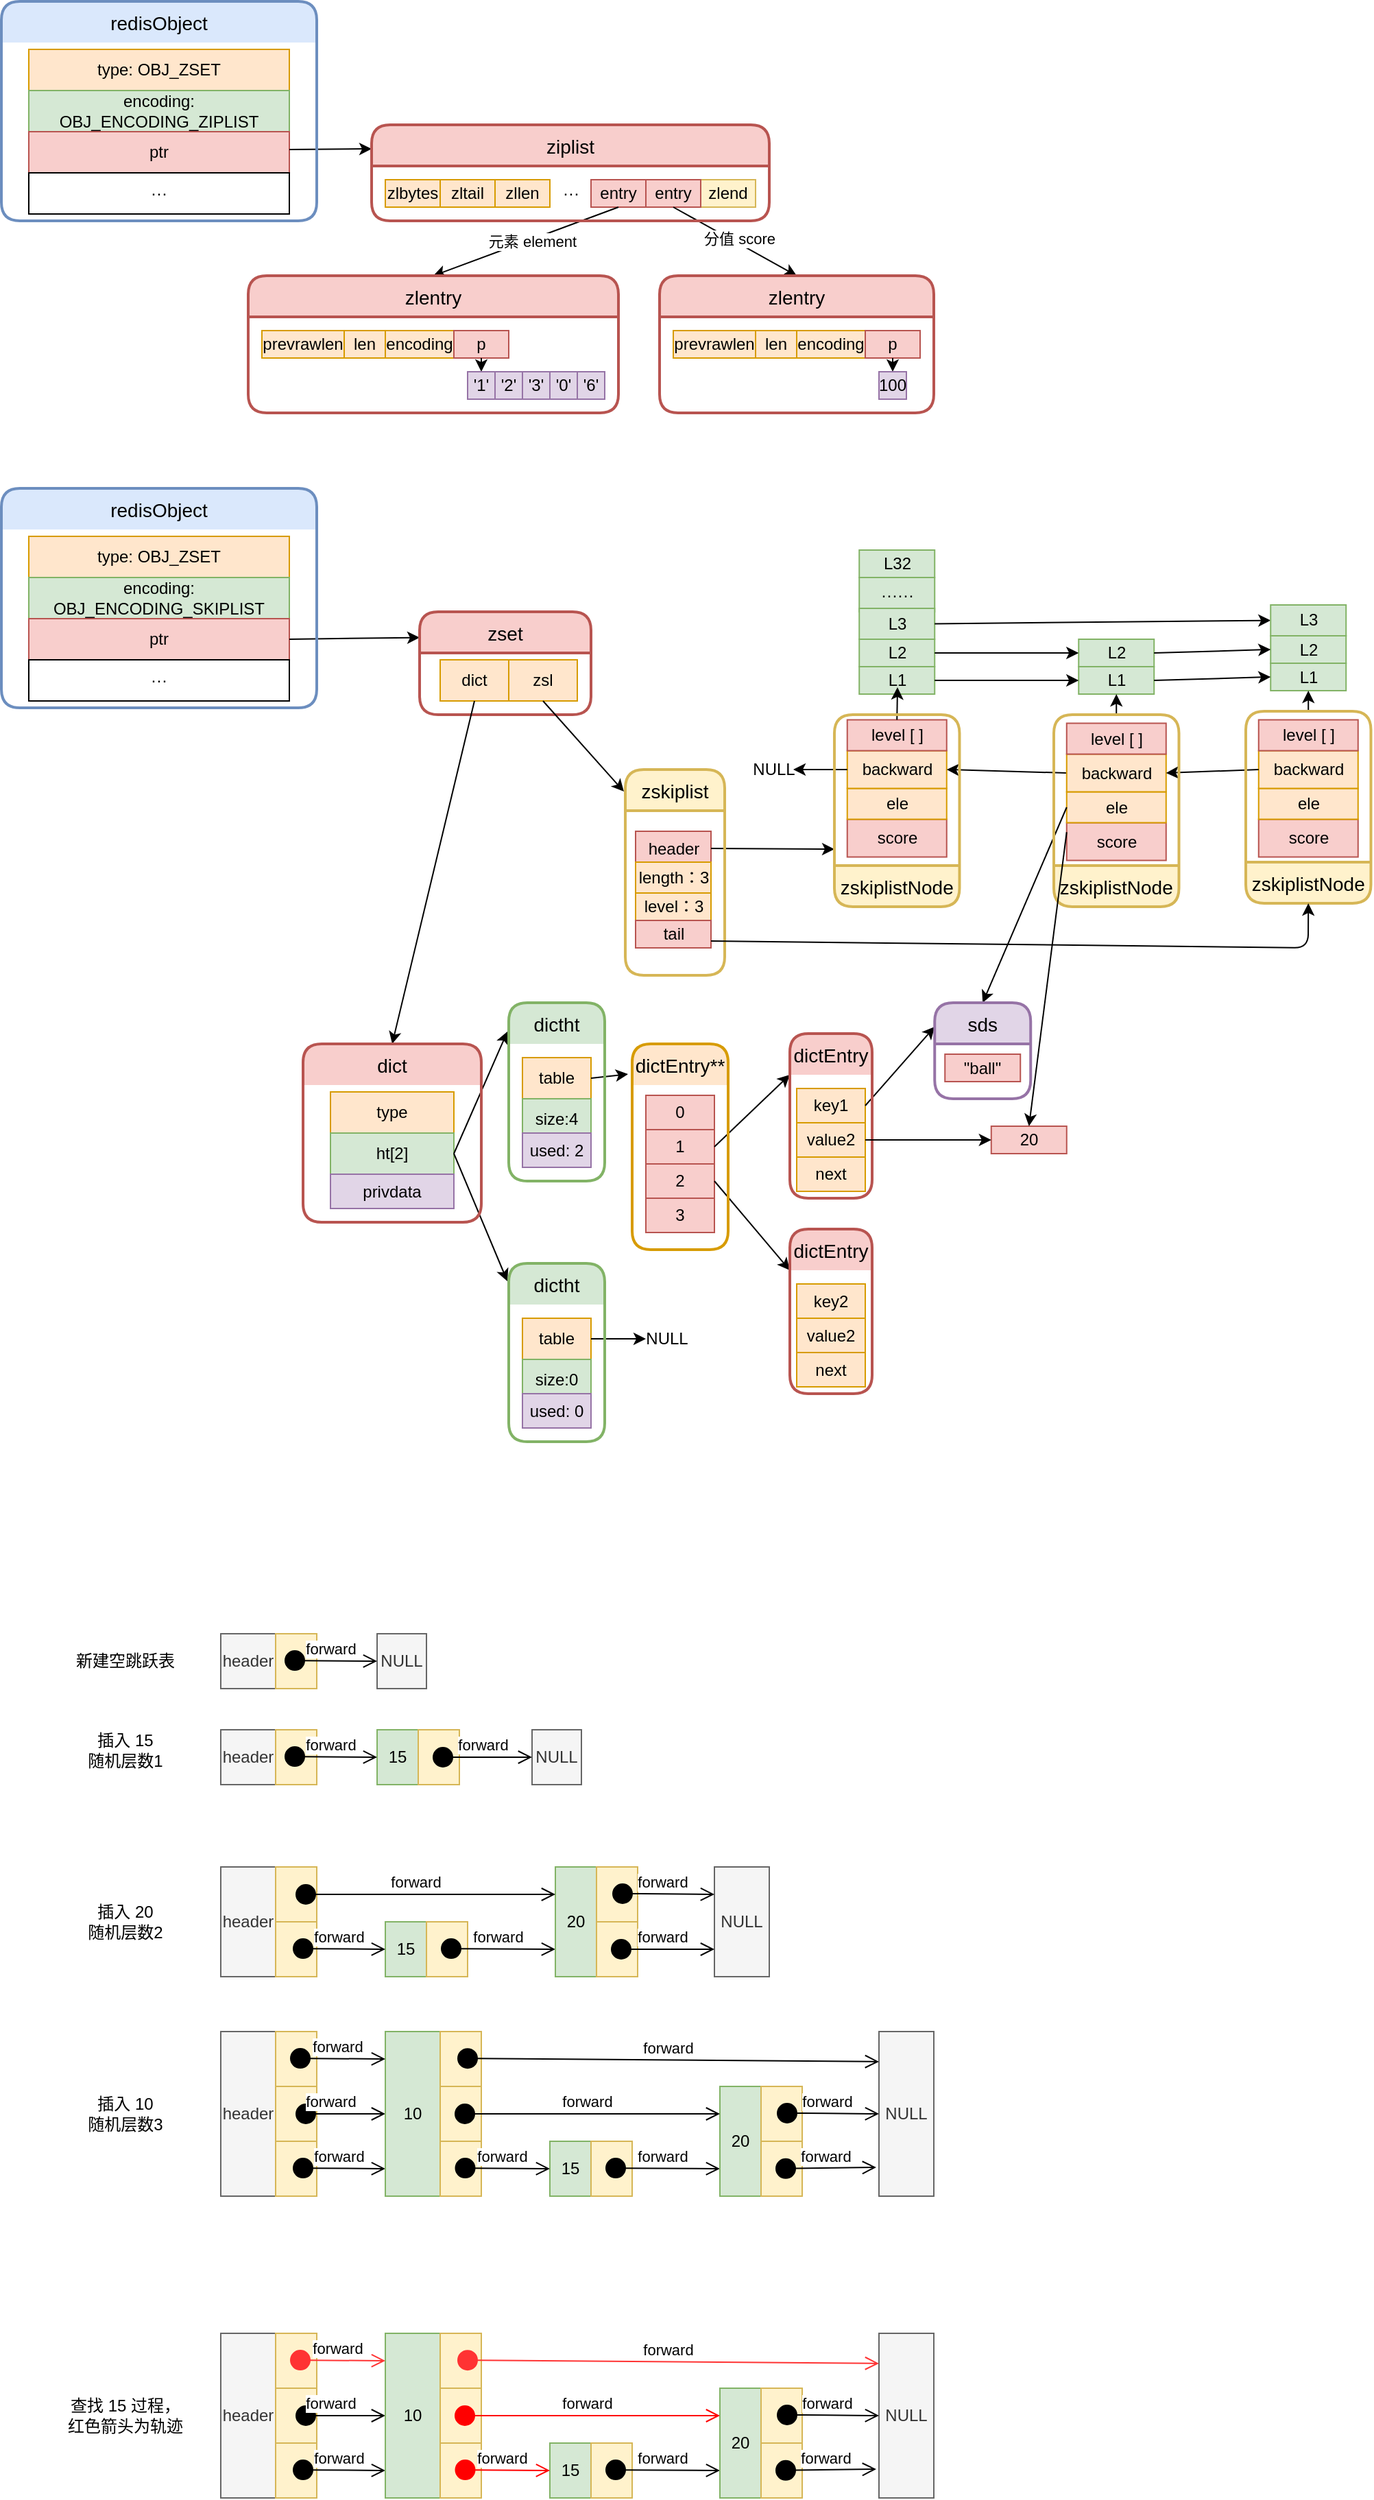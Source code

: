 <mxfile version="13.7.9" type="github"><diagram id="dsL6oakeFicBOrvGSXXl" name="Page-1"><mxGraphModel dx="1426" dy="865" grid="1" gridSize="10" guides="1" tooltips="1" connect="1" arrows="1" fold="1" page="1" pageScale="1" pageWidth="827" pageHeight="1169" math="0" shadow="0"><root><mxCell id="0"/><mxCell id="1" parent="0"/><mxCell id="AwmPWCsKpeCnTsiZ5o42-3" value="type: OBJ_ZSET" style="whiteSpace=wrap;html=1;align=center;fillColor=#ffe6cc;strokeColor=#d79b00;" parent="1" vertex="1"><mxGeometry x="60" y="75" width="190" height="30" as="geometry"/></mxCell><mxCell id="AwmPWCsKpeCnTsiZ5o42-4" value="encoding: OBJ_ENCODING_ZIPLIST" style="whiteSpace=wrap;html=1;align=center;fillColor=#d5e8d4;strokeColor=#82b366;" parent="1" vertex="1"><mxGeometry x="60" y="105" width="190" height="30" as="geometry"/></mxCell><mxCell id="AwmPWCsKpeCnTsiZ5o42-5" value="ptr" style="whiteSpace=wrap;html=1;align=center;fillColor=#f8cecc;strokeColor=#b85450;" parent="1" vertex="1"><mxGeometry x="60" y="135" width="190" height="30" as="geometry"/></mxCell><mxCell id="AwmPWCsKpeCnTsiZ5o42-6" value="···" style="whiteSpace=wrap;html=1;align=center;" parent="1" vertex="1"><mxGeometry x="60" y="165" width="190" height="30" as="geometry"/></mxCell><mxCell id="sL11Fz4VMmUzkcyhf7-z-1" value="" style="endArrow=classic;html=1;entryX=0;entryY=0.25;entryDx=0;entryDy=0;" parent="1" target="sL11Fz4VMmUzkcyhf7-z-2" edge="1"><mxGeometry width="50" height="50" relative="1" as="geometry"><mxPoint x="250" y="148" as="sourcePoint"/><mxPoint x="320" y="150" as="targetPoint"/></mxGeometry></mxCell><mxCell id="sL11Fz4VMmUzkcyhf7-z-4" value="zlbytes" style="whiteSpace=wrap;html=1;align=center;fillColor=#ffe6cc;strokeColor=#d79b00;" parent="1" vertex="1"><mxGeometry x="320" y="170" width="40" height="20" as="geometry"/></mxCell><mxCell id="sL11Fz4VMmUzkcyhf7-z-6" value="zltail" style="whiteSpace=wrap;html=1;align=center;fillColor=#ffe6cc;strokeColor=#d79b00;" parent="1" vertex="1"><mxGeometry x="360" y="170" width="40" height="20" as="geometry"/></mxCell><mxCell id="sL11Fz4VMmUzkcyhf7-z-10" value="zllen" style="whiteSpace=wrap;html=1;align=center;fillColor=#ffe6cc;strokeColor=#d79b00;" parent="1" vertex="1"><mxGeometry x="400" y="170" width="40" height="20" as="geometry"/></mxCell><mxCell id="sL11Fz4VMmUzkcyhf7-z-11" value="entry" style="whiteSpace=wrap;html=1;align=center;fillColor=#f8cecc;strokeColor=#b85450;" parent="1" vertex="1"><mxGeometry x="470" y="170" width="40" height="20" as="geometry"/></mxCell><mxCell id="sL11Fz4VMmUzkcyhf7-z-12" value="zlend" style="whiteSpace=wrap;html=1;align=center;fillColor=#fff2cc;strokeColor=#d6b656;" parent="1" vertex="1"><mxGeometry x="550" y="170" width="40" height="20" as="geometry"/></mxCell><mxCell id="sL11Fz4VMmUzkcyhf7-z-13" value="···" style="text;html=1;align=center;verticalAlign=middle;resizable=0;points=[];autosize=1;" parent="1" vertex="1"><mxGeometry x="440" y="170" width="30" height="20" as="geometry"/></mxCell><mxCell id="sL11Fz4VMmUzkcyhf7-z-15" value="" style="endArrow=classic;html=1;exitX=0.5;exitY=1;exitDx=0;exitDy=0;entryX=0.5;entryY=0;entryDx=0;entryDy=0;" parent="1" source="sL11Fz4VMmUzkcyhf7-z-11" target="sL11Fz4VMmUzkcyhf7-z-22" edge="1"><mxGeometry width="50" height="50" relative="1" as="geometry"><mxPoint x="280" y="260" as="sourcePoint"/><mxPoint x="460" y="220" as="targetPoint"/></mxGeometry></mxCell><mxCell id="_xa1W3J-9zqtQ6eRS-k8-3" value="元素 element" style="edgeLabel;html=1;align=center;verticalAlign=middle;resizable=0;points=[];" parent="sL11Fz4VMmUzkcyhf7-z-15" vertex="1" connectable="0"><mxGeometry x="-0.054" y="1" relative="1" as="geometry"><mxPoint as="offset"/></mxGeometry></mxCell><mxCell id="sL11Fz4VMmUzkcyhf7-z-16" value="prevrawlen" style="whiteSpace=wrap;html=1;align=center;fillColor=#ffe6cc;strokeColor=#d79b00;" parent="1" vertex="1"><mxGeometry x="230" y="280" width="60" height="20" as="geometry"/></mxCell><mxCell id="sL11Fz4VMmUzkcyhf7-z-17" value="len" style="whiteSpace=wrap;html=1;align=center;fillColor=#ffe6cc;strokeColor=#d79b00;" parent="1" vertex="1"><mxGeometry x="290" y="280" width="30" height="20" as="geometry"/></mxCell><mxCell id="sL11Fz4VMmUzkcyhf7-z-18" value="encoding" style="whiteSpace=wrap;html=1;align=center;fillColor=#ffe6cc;strokeColor=#d79b00;" parent="1" vertex="1"><mxGeometry x="320" y="280" width="50" height="20" as="geometry"/></mxCell><mxCell id="sL11Fz4VMmUzkcyhf7-z-19" value="p" style="whiteSpace=wrap;html=1;align=center;fillColor=#f8cecc;strokeColor=#b85450;" parent="1" vertex="1"><mxGeometry x="370" y="280" width="40" height="20" as="geometry"/></mxCell><mxCell id="sL11Fz4VMmUzkcyhf7-z-23" value="" style="endArrow=classic;html=1;exitX=0.5;exitY=1;exitDx=0;exitDy=0;entryX=0.5;entryY=0;entryDx=0;entryDy=0;" parent="1" source="sL11Fz4VMmUzkcyhf7-z-19" target="sL11Fz4VMmUzkcyhf7-z-25" edge="1"><mxGeometry width="50" height="50" relative="1" as="geometry"><mxPoint x="290" y="320" as="sourcePoint"/><mxPoint x="450" y="280" as="targetPoint"/></mxGeometry></mxCell><mxCell id="sL11Fz4VMmUzkcyhf7-z-25" value="'1'" style="whiteSpace=wrap;html=1;align=center;fillColor=#e1d5e7;strokeColor=#9673a6;" parent="1" vertex="1"><mxGeometry x="380" y="310" width="20" height="20" as="geometry"/></mxCell><mxCell id="sL11Fz4VMmUzkcyhf7-z-26" value="'2'" style="whiteSpace=wrap;html=1;align=center;fillColor=#e1d5e7;strokeColor=#9673a6;" parent="1" vertex="1"><mxGeometry x="400" y="310" width="20" height="20" as="geometry"/></mxCell><mxCell id="sL11Fz4VMmUzkcyhf7-z-27" value="'3'" style="whiteSpace=wrap;html=1;align=center;fillColor=#e1d5e7;strokeColor=#9673a6;" parent="1" vertex="1"><mxGeometry x="420" y="310" width="20" height="20" as="geometry"/></mxCell><mxCell id="sL11Fz4VMmUzkcyhf7-z-28" value="'0'" style="whiteSpace=wrap;html=1;align=center;fillColor=#e1d5e7;strokeColor=#9673a6;" parent="1" vertex="1"><mxGeometry x="440" y="310" width="20" height="20" as="geometry"/></mxCell><mxCell id="sL11Fz4VMmUzkcyhf7-z-29" value="'6'" style="whiteSpace=wrap;html=1;align=center;fillColor=#e1d5e7;strokeColor=#9673a6;" parent="1" vertex="1"><mxGeometry x="460" y="310" width="20" height="20" as="geometry"/></mxCell><mxCell id="_xa1W3J-9zqtQ6eRS-k8-1" value="entry" style="whiteSpace=wrap;html=1;align=center;fillColor=#f8cecc;strokeColor=#b85450;" parent="1" vertex="1"><mxGeometry x="510" y="170" width="40" height="20" as="geometry"/></mxCell><mxCell id="_xa1W3J-9zqtQ6eRS-k8-4" value="prevrawlen" style="whiteSpace=wrap;html=1;align=center;fillColor=#ffe6cc;strokeColor=#d79b00;" parent="1" vertex="1"><mxGeometry x="530" y="280" width="60" height="20" as="geometry"/></mxCell><mxCell id="_xa1W3J-9zqtQ6eRS-k8-5" value="len" style="whiteSpace=wrap;html=1;align=center;fillColor=#ffe6cc;strokeColor=#d79b00;" parent="1" vertex="1"><mxGeometry x="590" y="280" width="30" height="20" as="geometry"/></mxCell><mxCell id="_xa1W3J-9zqtQ6eRS-k8-6" value="encoding" style="whiteSpace=wrap;html=1;align=center;fillColor=#ffe6cc;strokeColor=#d79b00;" parent="1" vertex="1"><mxGeometry x="620" y="280" width="50" height="20" as="geometry"/></mxCell><mxCell id="_xa1W3J-9zqtQ6eRS-k8-7" value="p" style="whiteSpace=wrap;html=1;align=center;fillColor=#f8cecc;strokeColor=#b85450;" parent="1" vertex="1"><mxGeometry x="670" y="280" width="40" height="20" as="geometry"/></mxCell><mxCell id="_xa1W3J-9zqtQ6eRS-k8-8" value="" style="endArrow=classic;html=1;exitX=0.5;exitY=1;exitDx=0;exitDy=0;entryX=0.5;entryY=0;entryDx=0;entryDy=0;" parent="1" source="_xa1W3J-9zqtQ6eRS-k8-7" target="_xa1W3J-9zqtQ6eRS-k8-9" edge="1"><mxGeometry width="50" height="50" relative="1" as="geometry"><mxPoint x="590" y="320" as="sourcePoint"/><mxPoint x="750" y="280" as="targetPoint"/></mxGeometry></mxCell><mxCell id="_xa1W3J-9zqtQ6eRS-k8-9" value="100" style="whiteSpace=wrap;html=1;align=center;fillColor=#e1d5e7;strokeColor=#9673a6;" parent="1" vertex="1"><mxGeometry x="680" y="310" width="20" height="20" as="geometry"/></mxCell><mxCell id="_xa1W3J-9zqtQ6eRS-k8-15" value="" style="endArrow=classic;html=1;exitX=0.5;exitY=1;exitDx=0;exitDy=0;entryX=0.5;entryY=0;entryDx=0;entryDy=0;" parent="1" source="_xa1W3J-9zqtQ6eRS-k8-1" target="_xa1W3J-9zqtQ6eRS-k8-14" edge="1"><mxGeometry width="50" height="50" relative="1" as="geometry"><mxPoint x="665" y="215" as="sourcePoint"/><mxPoint x="715" y="165" as="targetPoint"/></mxGeometry></mxCell><mxCell id="_xa1W3J-9zqtQ6eRS-k8-16" value="分值 score" style="edgeLabel;html=1;align=center;verticalAlign=middle;resizable=0;points=[];" parent="_xa1W3J-9zqtQ6eRS-k8-15" vertex="1" connectable="0"><mxGeometry x="0.022" y="3" relative="1" as="geometry"><mxPoint as="offset"/></mxGeometry></mxCell><mxCell id="_xa1W3J-9zqtQ6eRS-k8-17" value="type: OBJ_ZSET" style="whiteSpace=wrap;html=1;align=center;fillColor=#ffe6cc;strokeColor=#d79b00;" parent="1" vertex="1"><mxGeometry x="60" y="430" width="190" height="30" as="geometry"/></mxCell><mxCell id="_xa1W3J-9zqtQ6eRS-k8-18" value="encoding: OBJ_ENCODING_SKIPLIST" style="whiteSpace=wrap;html=1;align=center;fillColor=#d5e8d4;strokeColor=#82b366;" parent="1" vertex="1"><mxGeometry x="60" y="460" width="190" height="30" as="geometry"/></mxCell><mxCell id="_xa1W3J-9zqtQ6eRS-k8-19" value="ptr" style="whiteSpace=wrap;html=1;align=center;fillColor=#f8cecc;strokeColor=#b85450;" parent="1" vertex="1"><mxGeometry x="60" y="490" width="190" height="30" as="geometry"/></mxCell><mxCell id="_xa1W3J-9zqtQ6eRS-k8-20" value="···" style="whiteSpace=wrap;html=1;align=center;" parent="1" vertex="1"><mxGeometry x="60" y="520" width="190" height="30" as="geometry"/></mxCell><mxCell id="_xa1W3J-9zqtQ6eRS-k8-21" value="" style="endArrow=classic;html=1;entryX=0;entryY=0.25;entryDx=0;entryDy=0;exitX=1;exitY=0.5;exitDx=0;exitDy=0;" parent="1" source="_xa1W3J-9zqtQ6eRS-k8-19" target="_xa1W3J-9zqtQ6eRS-k8-52" edge="1"><mxGeometry width="50" height="50" relative="1" as="geometry"><mxPoint x="250" y="548" as="sourcePoint"/><mxPoint x="320" y="550" as="targetPoint"/></mxGeometry></mxCell><mxCell id="AwmPWCsKpeCnTsiZ5o42-1" value="redisObject" style="swimlane;childLayout=stackLayout;horizontal=1;startSize=30;horizontalStack=0;rounded=1;fontSize=14;fontStyle=0;strokeWidth=2;resizeParent=0;resizeLast=1;shadow=0;dashed=0;align=center;swimlaneLine=0;fillColor=#dae8fc;strokeColor=#6c8ebf;" parent="1" vertex="1"><mxGeometry x="40" y="40" width="230" height="160" as="geometry"/></mxCell><mxCell id="sL11Fz4VMmUzkcyhf7-z-22" value="zlentry" style="swimlane;childLayout=stackLayout;horizontal=1;startSize=30;horizontalStack=0;rounded=1;fontSize=14;fontStyle=0;strokeWidth=2;resizeParent=0;resizeLast=1;shadow=0;dashed=0;align=center;fillColor=#f8cecc;strokeColor=#b85450;" parent="1" vertex="1"><mxGeometry x="220" y="240" width="270" height="100" as="geometry"/></mxCell><mxCell id="_xa1W3J-9zqtQ6eRS-k8-14" value="zlentry" style="swimlane;childLayout=stackLayout;horizontal=1;startSize=30;horizontalStack=0;rounded=1;fontSize=14;fontStyle=0;strokeWidth=2;resizeParent=0;resizeLast=1;shadow=0;dashed=0;align=center;fillColor=#f8cecc;strokeColor=#b85450;" parent="1" vertex="1"><mxGeometry x="520" y="240" width="200" height="100" as="geometry"/></mxCell><mxCell id="sL11Fz4VMmUzkcyhf7-z-2" value="ziplist" style="swimlane;childLayout=stackLayout;horizontal=1;startSize=30;horizontalStack=0;rounded=1;fontSize=14;fontStyle=0;strokeWidth=2;resizeParent=0;resizeLast=1;shadow=0;dashed=0;align=center;fillColor=#f8cecc;strokeColor=#b85450;" parent="1" vertex="1"><mxGeometry x="310" y="130" width="290" height="70" as="geometry"/></mxCell><mxCell id="_xa1W3J-9zqtQ6eRS-k8-53" value="type" style="whiteSpace=wrap;html=1;align=center;fillColor=#ffe6cc;strokeColor=#d79b00;" parent="1" vertex="1"><mxGeometry x="280" y="835" width="90" height="30" as="geometry"/></mxCell><mxCell id="_xa1W3J-9zqtQ6eRS-k8-54" value="ht[2]" style="whiteSpace=wrap;html=1;align=center;fillColor=#d5e8d4;strokeColor=#82b366;" parent="1" vertex="1"><mxGeometry x="280" y="865" width="90" height="30" as="geometry"/></mxCell><mxCell id="_xa1W3J-9zqtQ6eRS-k8-55" value="privdata" style="whiteSpace=wrap;html=1;align=center;fillColor=#e1d5e7;strokeColor=#9673a6;" parent="1" vertex="1"><mxGeometry x="280" y="895" width="90" height="25" as="geometry"/></mxCell><mxCell id="_xa1W3J-9zqtQ6eRS-k8-56" value="table" style="whiteSpace=wrap;html=1;align=center;fillColor=#ffe6cc;strokeColor=#d79b00;" parent="1" vertex="1"><mxGeometry x="420" y="810" width="50" height="30" as="geometry"/></mxCell><mxCell id="_xa1W3J-9zqtQ6eRS-k8-57" value="size:4" style="whiteSpace=wrap;html=1;align=center;fillColor=#d5e8d4;strokeColor=#82b366;" parent="1" vertex="1"><mxGeometry x="420" y="840" width="50" height="30" as="geometry"/></mxCell><mxCell id="_xa1W3J-9zqtQ6eRS-k8-58" value="used: 2" style="whiteSpace=wrap;html=1;align=center;fillColor=#e1d5e7;strokeColor=#9673a6;" parent="1" vertex="1"><mxGeometry x="420" y="865" width="50" height="25" as="geometry"/></mxCell><mxCell id="_xa1W3J-9zqtQ6eRS-k8-59" value="0" style="whiteSpace=wrap;html=1;align=center;fillColor=#f8cecc;strokeColor=#b85450;" parent="1" vertex="1"><mxGeometry x="510.0" y="837.5" width="50" height="25" as="geometry"/></mxCell><mxCell id="_xa1W3J-9zqtQ6eRS-k8-60" value="1" style="whiteSpace=wrap;html=1;align=center;fillColor=#f8cecc;strokeColor=#b85450;" parent="1" vertex="1"><mxGeometry x="510.0" y="862.5" width="50" height="25" as="geometry"/></mxCell><mxCell id="_xa1W3J-9zqtQ6eRS-k8-61" value="2" style="whiteSpace=wrap;html=1;align=center;fillColor=#f8cecc;strokeColor=#b85450;" parent="1" vertex="1"><mxGeometry x="510.0" y="887.5" width="50" height="25" as="geometry"/></mxCell><mxCell id="_xa1W3J-9zqtQ6eRS-k8-62" value="3" style="whiteSpace=wrap;html=1;align=center;fillColor=#f8cecc;strokeColor=#b85450;" parent="1" vertex="1"><mxGeometry x="510.0" y="912.5" width="50" height="25" as="geometry"/></mxCell><mxCell id="_xa1W3J-9zqtQ6eRS-k8-63" value="key1" style="whiteSpace=wrap;html=1;align=center;fillColor=#ffe6cc;strokeColor=#d79b00;" parent="1" vertex="1"><mxGeometry x="620.0" y="832.5" width="50" height="25" as="geometry"/></mxCell><mxCell id="_xa1W3J-9zqtQ6eRS-k8-64" value="value2" style="whiteSpace=wrap;html=1;align=center;fillColor=#ffe6cc;strokeColor=#d79b00;" parent="1" vertex="1"><mxGeometry x="620.0" y="857.5" width="50" height="25" as="geometry"/></mxCell><mxCell id="_xa1W3J-9zqtQ6eRS-k8-65" value="next" style="whiteSpace=wrap;html=1;align=center;fillColor=#ffe6cc;strokeColor=#d79b00;" parent="1" vertex="1"><mxGeometry x="620.0" y="882.5" width="50" height="25" as="geometry"/></mxCell><mxCell id="_xa1W3J-9zqtQ6eRS-k8-67" value="" style="endArrow=classic;html=1;exitX=1;exitY=0.5;exitDx=0;exitDy=0;entryX=-0.014;entryY=0.162;entryDx=0;entryDy=0;entryPerimeter=0;" parent="1" source="_xa1W3J-9zqtQ6eRS-k8-54" target="_xa1W3J-9zqtQ6eRS-k8-86" edge="1"><mxGeometry width="50" height="50" relative="1" as="geometry"><mxPoint x="520.0" y="965" as="sourcePoint"/><mxPoint x="570.0" y="915" as="targetPoint"/></mxGeometry></mxCell><mxCell id="_xa1W3J-9zqtQ6eRS-k8-68" value="table" style="whiteSpace=wrap;html=1;align=center;fillColor=#ffe6cc;strokeColor=#d79b00;" parent="1" vertex="1"><mxGeometry x="420" y="1000" width="50" height="30" as="geometry"/></mxCell><mxCell id="_xa1W3J-9zqtQ6eRS-k8-69" value="size:0" style="whiteSpace=wrap;html=1;align=center;fillColor=#d5e8d4;strokeColor=#82b366;" parent="1" vertex="1"><mxGeometry x="420" y="1030" width="50" height="30" as="geometry"/></mxCell><mxCell id="_xa1W3J-9zqtQ6eRS-k8-70" value="used: 0" style="whiteSpace=wrap;html=1;align=center;fillColor=#e1d5e7;strokeColor=#9673a6;" parent="1" vertex="1"><mxGeometry x="420" y="1055" width="50" height="25" as="geometry"/></mxCell><mxCell id="_xa1W3J-9zqtQ6eRS-k8-71" value="" style="endArrow=classic;html=1;exitX=1;exitY=0.5;exitDx=0;exitDy=0;entryX=-0.014;entryY=0.1;entryDx=0;entryDy=0;entryPerimeter=0;" parent="1" source="_xa1W3J-9zqtQ6eRS-k8-54" target="_xa1W3J-9zqtQ6eRS-k8-87" edge="1"><mxGeometry width="50" height="50" relative="1" as="geometry"><mxPoint x="520.0" y="965" as="sourcePoint"/><mxPoint x="570.0" y="915" as="targetPoint"/></mxGeometry></mxCell><mxCell id="_xa1W3J-9zqtQ6eRS-k8-72" value="" style="endArrow=classic;html=1;exitX=1;exitY=0.5;exitDx=0;exitDy=0;" parent="1" source="_xa1W3J-9zqtQ6eRS-k8-68" edge="1"><mxGeometry width="50" height="50" relative="1" as="geometry"><mxPoint x="490.0" y="1020" as="sourcePoint"/><mxPoint x="510.0" y="1015" as="targetPoint"/></mxGeometry></mxCell><mxCell id="_xa1W3J-9zqtQ6eRS-k8-73" value="NULL" style="text;html=1;align=center;verticalAlign=middle;resizable=0;points=[];autosize=1;" parent="1" vertex="1"><mxGeometry x="500.0" y="1005" width="50" height="20" as="geometry"/></mxCell><mxCell id="_xa1W3J-9zqtQ6eRS-k8-74" value="" style="endArrow=classic;html=1;exitX=1;exitY=0.5;exitDx=0;exitDy=0;entryX=-0.043;entryY=0.147;entryDx=0;entryDy=0;entryPerimeter=0;" parent="1" source="_xa1W3J-9zqtQ6eRS-k8-56" target="_xa1W3J-9zqtQ6eRS-k8-88" edge="1"><mxGeometry width="50" height="50" relative="1" as="geometry"><mxPoint x="670.0" y="810" as="sourcePoint"/><mxPoint x="720.0" y="760" as="targetPoint"/></mxGeometry></mxCell><mxCell id="_xa1W3J-9zqtQ6eRS-k8-75" value="" style="endArrow=classic;html=1;exitX=1;exitY=0.5;exitDx=0;exitDy=0;entryX=0;entryY=0.25;entryDx=0;entryDy=0;" parent="1" source="_xa1W3J-9zqtQ6eRS-k8-60" target="_xa1W3J-9zqtQ6eRS-k8-89" edge="1"><mxGeometry width="50" height="50" relative="1" as="geometry"><mxPoint x="470.0" y="1020" as="sourcePoint"/><mxPoint x="520.0" y="970" as="targetPoint"/></mxGeometry></mxCell><mxCell id="_xa1W3J-9zqtQ6eRS-k8-84" value="" style="endArrow=classic;html=1;exitX=1;exitY=0.5;exitDx=0;exitDy=0;entryX=0;entryY=0.25;entryDx=0;entryDy=0;" parent="1" source="_xa1W3J-9zqtQ6eRS-k8-61" target="_xa1W3J-9zqtQ6eRS-k8-119" edge="1"><mxGeometry width="50" height="50" relative="1" as="geometry"><mxPoint x="470.0" y="1020" as="sourcePoint"/><mxPoint x="610.0" y="957.5" as="targetPoint"/></mxGeometry></mxCell><mxCell id="_xa1W3J-9zqtQ6eRS-k8-93" value="header" style="whiteSpace=wrap;html=1;align=center;fillColor=#f8cecc;strokeColor=#b85450;" parent="1" vertex="1"><mxGeometry x="502.5" y="645" width="55" height="25" as="geometry"/></mxCell><mxCell id="_xa1W3J-9zqtQ6eRS-k8-94" value="length：3" style="whiteSpace=wrap;html=1;align=center;fillColor=#ffe6cc;strokeColor=#d79b00;" parent="1" vertex="1"><mxGeometry x="502.5" y="667.5" width="55" height="22.5" as="geometry"/></mxCell><mxCell id="_xa1W3J-9zqtQ6eRS-k8-95" value="level：3" style="whiteSpace=wrap;html=1;align=center;fillColor=#ffe6cc;strokeColor=#d79b00;" parent="1" vertex="1"><mxGeometry x="502.5" y="690" width="55" height="20" as="geometry"/></mxCell><mxCell id="_xa1W3J-9zqtQ6eRS-k8-96" value="tail" style="whiteSpace=wrap;html=1;align=center;fillColor=#f8cecc;strokeColor=#b85450;" parent="1" vertex="1"><mxGeometry x="502.5" y="710" width="55" height="20" as="geometry"/></mxCell><mxCell id="_xa1W3J-9zqtQ6eRS-k8-104" value="score" style="whiteSpace=wrap;html=1;align=center;fillColor=#f8cecc;strokeColor=#b85450;" parent="1" vertex="1"><mxGeometry x="656.87" y="636.25" width="72.5" height="27.5" as="geometry"/></mxCell><mxCell id="_xa1W3J-9zqtQ6eRS-k8-105" value="ele" style="whiteSpace=wrap;html=1;align=center;fillColor=#ffe6cc;strokeColor=#d79b00;" parent="1" vertex="1"><mxGeometry x="656.87" y="613.75" width="72.5" height="22.5" as="geometry"/></mxCell><mxCell id="_xa1W3J-9zqtQ6eRS-k8-106" value="backward" style="whiteSpace=wrap;html=1;align=center;fillColor=#ffe6cc;strokeColor=#d79b00;" parent="1" vertex="1"><mxGeometry x="656.87" y="586.25" width="72.5" height="27.5" as="geometry"/></mxCell><mxCell id="_xa1W3J-9zqtQ6eRS-k8-107" value="level [ ]" style="whiteSpace=wrap;html=1;align=center;fillColor=#f8cecc;strokeColor=#b85450;" parent="1" vertex="1"><mxGeometry x="656.87" y="563.75" width="72.5" height="22.5" as="geometry"/></mxCell><mxCell id="_xa1W3J-9zqtQ6eRS-k8-110" value="" style="endArrow=classic;html=1;exitX=1;exitY=0.5;exitDx=0;exitDy=0;" parent="1" source="_xa1W3J-9zqtQ6eRS-k8-93" edge="1"><mxGeometry width="50" height="50" relative="1" as="geometry"><mxPoint x="697.5" y="890" as="sourcePoint"/><mxPoint x="647.5" y="658" as="targetPoint"/></mxGeometry></mxCell><mxCell id="_xa1W3J-9zqtQ6eRS-k8-116" value="key2" style="whiteSpace=wrap;html=1;align=center;fillColor=#ffe6cc;strokeColor=#d79b00;" parent="1" vertex="1"><mxGeometry x="620.0" y="975" width="50" height="25" as="geometry"/></mxCell><mxCell id="_xa1W3J-9zqtQ6eRS-k8-117" value="value2" style="whiteSpace=wrap;html=1;align=center;fillColor=#ffe6cc;strokeColor=#d79b00;" parent="1" vertex="1"><mxGeometry x="620.0" y="1000" width="50" height="25" as="geometry"/></mxCell><mxCell id="_xa1W3J-9zqtQ6eRS-k8-118" value="next" style="whiteSpace=wrap;html=1;align=center;fillColor=#ffe6cc;strokeColor=#d79b00;" parent="1" vertex="1"><mxGeometry x="620.0" y="1025" width="50" height="25" as="geometry"/></mxCell><mxCell id="_xa1W3J-9zqtQ6eRS-k8-120" value="" style="endArrow=classic;html=1;exitX=0;exitY=0.5;exitDx=0;exitDy=0;entryX=1;entryY=0.5;entryDx=0;entryDy=0;" parent="1" source="_xa1W3J-9zqtQ6eRS-k8-129" target="_xa1W3J-9zqtQ6eRS-k8-106" edge="1"><mxGeometry width="50" height="50" relative="1" as="geometry"><mxPoint x="669.37" y="726.25" as="sourcePoint"/><mxPoint x="787.5" y="602.5" as="targetPoint"/></mxGeometry></mxCell><mxCell id="_xa1W3J-9zqtQ6eRS-k8-121" value="······" style="whiteSpace=wrap;html=1;align=center;fillColor=#d5e8d4;strokeColor=#82b366;" parent="1" vertex="1"><mxGeometry x="665.62" y="460" width="55" height="25" as="geometry"/></mxCell><mxCell id="_xa1W3J-9zqtQ6eRS-k8-122" value="L3" style="whiteSpace=wrap;html=1;align=center;fillColor=#d5e8d4;strokeColor=#82b366;" parent="1" vertex="1"><mxGeometry x="665.62" y="482.5" width="55" height="22.5" as="geometry"/></mxCell><mxCell id="_xa1W3J-9zqtQ6eRS-k8-123" value="L2" style="whiteSpace=wrap;html=1;align=center;fillColor=#d5e8d4;strokeColor=#82b366;" parent="1" vertex="1"><mxGeometry x="665.62" y="505" width="55" height="20" as="geometry"/></mxCell><mxCell id="_xa1W3J-9zqtQ6eRS-k8-124" value="L1" style="whiteSpace=wrap;html=1;align=center;fillColor=#d5e8d4;strokeColor=#82b366;" parent="1" vertex="1"><mxGeometry x="665.62" y="525" width="55" height="20" as="geometry"/></mxCell><mxCell id="_xa1W3J-9zqtQ6eRS-k8-125" value="L32" style="whiteSpace=wrap;html=1;align=center;fillColor=#d5e8d4;strokeColor=#82b366;" parent="1" vertex="1"><mxGeometry x="665.62" y="440" width="55" height="20" as="geometry"/></mxCell><mxCell id="_xa1W3J-9zqtQ6eRS-k8-126" value="" style="endArrow=classic;html=1;exitX=0.5;exitY=0;exitDx=0;exitDy=0;" parent="1" source="_xa1W3J-9zqtQ6eRS-k8-107" edge="1"><mxGeometry width="50" height="50" relative="1" as="geometry"><mxPoint x="647.5" y="820" as="sourcePoint"/><mxPoint x="693.5" y="540" as="targetPoint"/></mxGeometry></mxCell><mxCell id="_xa1W3J-9zqtQ6eRS-k8-127" value="score" style="whiteSpace=wrap;html=1;align=center;fillColor=#f8cecc;strokeColor=#b85450;" parent="1" vertex="1"><mxGeometry x="816.88" y="638.75" width="72.5" height="27.5" as="geometry"/></mxCell><mxCell id="_xa1W3J-9zqtQ6eRS-k8-128" value="ele" style="whiteSpace=wrap;html=1;align=center;fillColor=#ffe6cc;strokeColor=#d79b00;" parent="1" vertex="1"><mxGeometry x="816.88" y="616.25" width="72.5" height="22.5" as="geometry"/></mxCell><mxCell id="_xa1W3J-9zqtQ6eRS-k8-129" value="backward" style="whiteSpace=wrap;html=1;align=center;fillColor=#ffe6cc;strokeColor=#d79b00;" parent="1" vertex="1"><mxGeometry x="816.88" y="588.75" width="72.5" height="27.5" as="geometry"/></mxCell><mxCell id="_xa1W3J-9zqtQ6eRS-k8-130" value="level [ ]" style="whiteSpace=wrap;html=1;align=center;fillColor=#f8cecc;strokeColor=#b85450;" parent="1" vertex="1"><mxGeometry x="816.88" y="566.25" width="72.5" height="22.5" as="geometry"/></mxCell><mxCell id="_xa1W3J-9zqtQ6eRS-k8-134" value="L2" style="whiteSpace=wrap;html=1;align=center;fillColor=#d5e8d4;strokeColor=#82b366;" parent="1" vertex="1"><mxGeometry x="825.62" y="505" width="55" height="20" as="geometry"/></mxCell><mxCell id="_xa1W3J-9zqtQ6eRS-k8-135" value="L1" style="whiteSpace=wrap;html=1;align=center;fillColor=#d5e8d4;strokeColor=#82b366;" parent="1" vertex="1"><mxGeometry x="825.62" y="525" width="55" height="20" as="geometry"/></mxCell><mxCell id="_xa1W3J-9zqtQ6eRS-k8-137" value="" style="endArrow=classic;html=1;exitX=0.5;exitY=1;exitDx=0;exitDy=0;entryX=0.5;entryY=1;entryDx=0;entryDy=0;" parent="1" source="_xa1W3J-9zqtQ6eRS-k8-131" target="_xa1W3J-9zqtQ6eRS-k8-135" edge="1"><mxGeometry width="50" height="50" relative="1" as="geometry"><mxPoint x="807.51" y="838.75" as="sourcePoint"/><mxPoint x="857.51" y="788.75" as="targetPoint"/></mxGeometry></mxCell><mxCell id="_xa1W3J-9zqtQ6eRS-k8-141" value="&quot;ball&quot;" style="whiteSpace=wrap;html=1;align=center;fillColor=#f8cecc;strokeColor=#b85450;" parent="1" vertex="1"><mxGeometry x="728.12" y="807.5" width="55" height="20" as="geometry"/></mxCell><mxCell id="_xa1W3J-9zqtQ6eRS-k8-144" value="" style="endArrow=classic;html=1;exitX=1;exitY=0.5;exitDx=0;exitDy=0;entryX=0;entryY=0.5;entryDx=0;entryDy=0;" parent="1" source="_xa1W3J-9zqtQ6eRS-k8-124" target="_xa1W3J-9zqtQ6eRS-k8-135" edge="1"><mxGeometry width="50" height="50" relative="1" as="geometry"><mxPoint x="887.5" y="820" as="sourcePoint"/><mxPoint x="937.5" y="770" as="targetPoint"/></mxGeometry></mxCell><mxCell id="_xa1W3J-9zqtQ6eRS-k8-145" value="" style="endArrow=classic;html=1;exitX=1;exitY=0.5;exitDx=0;exitDy=0;entryX=0;entryY=0.5;entryDx=0;entryDy=0;" parent="1" source="_xa1W3J-9zqtQ6eRS-k8-123" target="_xa1W3J-9zqtQ6eRS-k8-134" edge="1"><mxGeometry width="50" height="50" relative="1" as="geometry"><mxPoint x="887.5" y="820" as="sourcePoint"/><mxPoint x="937.5" y="770" as="targetPoint"/></mxGeometry></mxCell><mxCell id="_xa1W3J-9zqtQ6eRS-k8-146" value="" style="endArrow=classic;html=1;exitX=1;exitY=0.5;exitDx=0;exitDy=0;entryX=0;entryY=0.5;entryDx=0;entryDy=0;" parent="1" source="_xa1W3J-9zqtQ6eRS-k8-122" target="_xa1W3J-9zqtQ6eRS-k8-153" edge="1"><mxGeometry width="50" height="50" relative="1" as="geometry"><mxPoint x="887.5" y="820" as="sourcePoint"/><mxPoint x="867.5" y="494" as="targetPoint"/></mxGeometry></mxCell><mxCell id="_xa1W3J-9zqtQ6eRS-k8-147" value="" style="endArrow=classic;html=1;exitX=0;exitY=0.5;exitDx=0;exitDy=0;" parent="1" source="_xa1W3J-9zqtQ6eRS-k8-106" edge="1"><mxGeometry width="50" height="50" relative="1" as="geometry"><mxPoint x="887.5" y="820" as="sourcePoint"/><mxPoint x="617.5" y="600" as="targetPoint"/></mxGeometry></mxCell><mxCell id="_xa1W3J-9zqtQ6eRS-k8-148" value="NULL" style="text;html=1;align=center;verticalAlign=middle;resizable=0;points=[];autosize=1;" parent="1" vertex="1"><mxGeometry x="577.5" y="590" width="50" height="20" as="geometry"/></mxCell><mxCell id="_xa1W3J-9zqtQ6eRS-k8-149" value="score" style="whiteSpace=wrap;html=1;align=center;fillColor=#f8cecc;strokeColor=#b85450;" parent="1" vertex="1"><mxGeometry x="956.88" y="636.25" width="72.5" height="27.5" as="geometry"/></mxCell><mxCell id="_xa1W3J-9zqtQ6eRS-k8-150" value="ele" style="whiteSpace=wrap;html=1;align=center;fillColor=#ffe6cc;strokeColor=#d79b00;" parent="1" vertex="1"><mxGeometry x="956.88" y="613.75" width="72.5" height="22.5" as="geometry"/></mxCell><mxCell id="_xa1W3J-9zqtQ6eRS-k8-151" value="backward" style="whiteSpace=wrap;html=1;align=center;fillColor=#ffe6cc;strokeColor=#d79b00;" parent="1" vertex="1"><mxGeometry x="956.88" y="586.25" width="72.5" height="27.5" as="geometry"/></mxCell><mxCell id="_xa1W3J-9zqtQ6eRS-k8-152" value="level [ ]" style="whiteSpace=wrap;html=1;align=center;fillColor=#f8cecc;strokeColor=#b85450;" parent="1" vertex="1"><mxGeometry x="956.88" y="563.75" width="72.5" height="22.5" as="geometry"/></mxCell><mxCell id="_xa1W3J-9zqtQ6eRS-k8-153" value="L3" style="whiteSpace=wrap;html=1;align=center;fillColor=#d5e8d4;strokeColor=#82b366;" parent="1" vertex="1"><mxGeometry x="965.62" y="480" width="55" height="22.5" as="geometry"/></mxCell><mxCell id="_xa1W3J-9zqtQ6eRS-k8-154" value="L2" style="whiteSpace=wrap;html=1;align=center;fillColor=#d5e8d4;strokeColor=#82b366;" parent="1" vertex="1"><mxGeometry x="965.62" y="502.5" width="55" height="20" as="geometry"/></mxCell><mxCell id="_xa1W3J-9zqtQ6eRS-k8-155" value="L1" style="whiteSpace=wrap;html=1;align=center;fillColor=#d5e8d4;strokeColor=#82b366;" parent="1" vertex="1"><mxGeometry x="965.62" y="522.5" width="55" height="20" as="geometry"/></mxCell><mxCell id="_xa1W3J-9zqtQ6eRS-k8-156" value="" style="endArrow=classic;html=1;exitX=0.5;exitY=1;exitDx=0;exitDy=0;entryX=0.5;entryY=1;entryDx=0;entryDy=0;" parent="1" source="_xa1W3J-9zqtQ6eRS-k8-157" target="_xa1W3J-9zqtQ6eRS-k8-155" edge="1"><mxGeometry width="50" height="50" relative="1" as="geometry"><mxPoint x="947.51" y="836.25" as="sourcePoint"/><mxPoint x="997.51" y="786.25" as="targetPoint"/></mxGeometry></mxCell><mxCell id="_xa1W3J-9zqtQ6eRS-k8-158" value="" style="endArrow=classic;html=1;exitX=1;exitY=0.5;exitDx=0;exitDy=0;entryX=0;entryY=0.5;entryDx=0;entryDy=0;" parent="1" source="_xa1W3J-9zqtQ6eRS-k8-134" target="_xa1W3J-9zqtQ6eRS-k8-154" edge="1"><mxGeometry width="50" height="50" relative="1" as="geometry"><mxPoint x="887.5" y="820" as="sourcePoint"/><mxPoint x="937.5" y="770" as="targetPoint"/></mxGeometry></mxCell><mxCell id="_xa1W3J-9zqtQ6eRS-k8-159" value="" style="endArrow=classic;html=1;exitX=1;exitY=0.5;exitDx=0;exitDy=0;entryX=0;entryY=0.5;entryDx=0;entryDy=0;" parent="1" source="_xa1W3J-9zqtQ6eRS-k8-135" target="_xa1W3J-9zqtQ6eRS-k8-155" edge="1"><mxGeometry width="50" height="50" relative="1" as="geometry"><mxPoint x="887.5" y="820" as="sourcePoint"/><mxPoint x="937.5" y="770" as="targetPoint"/></mxGeometry></mxCell><mxCell id="_xa1W3J-9zqtQ6eRS-k8-160" value="" style="endArrow=classic;html=1;exitX=1;exitY=0.5;exitDx=0;exitDy=0;entryX=0;entryY=0.25;entryDx=0;entryDy=0;" parent="1" source="_xa1W3J-9zqtQ6eRS-k8-63" target="_xa1W3J-9zqtQ6eRS-k8-139" edge="1"><mxGeometry width="50" height="50" relative="1" as="geometry"><mxPoint x="1065" y="740" as="sourcePoint"/><mxPoint x="1115" y="690" as="targetPoint"/></mxGeometry></mxCell><mxCell id="_xa1W3J-9zqtQ6eRS-k8-161" value="" style="endArrow=classic;html=1;entryX=0.5;entryY=0;entryDx=0;entryDy=0;exitX=0;exitY=0.5;exitDx=0;exitDy=0;" parent="1" source="_xa1W3J-9zqtQ6eRS-k8-128" target="_xa1W3J-9zqtQ6eRS-k8-139" edge="1"><mxGeometry width="50" height="50" relative="1" as="geometry"><mxPoint x="780" y="640" as="sourcePoint"/><mxPoint x="940" y="730" as="targetPoint"/></mxGeometry></mxCell><mxCell id="_xa1W3J-9zqtQ6eRS-k8-164" value="" style="endArrow=classic;html=1;exitX=0;exitY=0.5;exitDx=0;exitDy=0;entryX=1;entryY=0.5;entryDx=0;entryDy=0;" parent="1" source="_xa1W3J-9zqtQ6eRS-k8-151" target="_xa1W3J-9zqtQ6eRS-k8-129" edge="1"><mxGeometry width="50" height="50" relative="1" as="geometry"><mxPoint x="777.5" y="780" as="sourcePoint"/><mxPoint x="827.5" y="730" as="targetPoint"/></mxGeometry></mxCell><mxCell id="_xa1W3J-9zqtQ6eRS-k8-165" value="zsl" style="whiteSpace=wrap;html=1;align=center;fillColor=#ffe6cc;strokeColor=#d79b00;" parent="1" vertex="1"><mxGeometry x="410" y="520" width="50" height="30" as="geometry"/></mxCell><mxCell id="_xa1W3J-9zqtQ6eRS-k8-166" value="dict" style="whiteSpace=wrap;html=1;align=center;fillColor=#ffe6cc;strokeColor=#d79b00;" parent="1" vertex="1"><mxGeometry x="360" y="520" width="50" height="30" as="geometry"/></mxCell><mxCell id="_xa1W3J-9zqtQ6eRS-k8-52" value="zset" style="swimlane;childLayout=stackLayout;horizontal=1;startSize=30;horizontalStack=0;rounded=1;fontSize=14;fontStyle=0;strokeWidth=2;resizeParent=0;resizeLast=1;shadow=0;dashed=0;align=center;fillColor=#f8cecc;strokeColor=#b85450;" parent="1" vertex="1"><mxGeometry x="345" y="485" width="125" height="75" as="geometry"/></mxCell><mxCell id="_xa1W3J-9zqtQ6eRS-k8-40" value="redisObject" style="swimlane;childLayout=stackLayout;horizontal=1;startSize=30;horizontalStack=0;rounded=1;fontSize=14;fontStyle=0;strokeWidth=2;resizeParent=0;resizeLast=1;shadow=0;dashed=0;align=center;swimlaneLine=0;fillColor=#dae8fc;strokeColor=#6c8ebf;" parent="1" vertex="1"><mxGeometry x="40" y="395" width="230" height="160" as="geometry"/></mxCell><mxCell id="_xa1W3J-9zqtQ6eRS-k8-108" value="zskiplistNode" style="swimlane;childLayout=stackLayout;horizontal=1;startSize=30;horizontalStack=0;rounded=1;fontSize=14;fontStyle=0;strokeWidth=2;resizeParent=0;resizeLast=1;shadow=0;dashed=0;align=center;fillColor=#fff2cc;strokeColor=#d6b656;direction=west;" parent="1" vertex="1"><mxGeometry x="647.49" y="560" width="91.25" height="140" as="geometry"/></mxCell><mxCell id="_xa1W3J-9zqtQ6eRS-k8-131" value="zskiplistNode" style="swimlane;childLayout=stackLayout;horizontal=1;startSize=30;horizontalStack=0;rounded=1;fontSize=14;fontStyle=0;strokeWidth=2;resizeParent=0;resizeLast=1;shadow=0;dashed=0;align=center;fillColor=#fff2cc;strokeColor=#d6b656;direction=west;" parent="1" vertex="1"><mxGeometry x="807.5" y="560" width="91.25" height="140" as="geometry"/></mxCell><mxCell id="_xa1W3J-9zqtQ6eRS-k8-157" value="zskiplistNode" style="swimlane;childLayout=stackLayout;horizontal=1;startSize=30;horizontalStack=0;rounded=1;fontSize=14;fontStyle=0;strokeWidth=2;resizeParent=0;resizeLast=1;shadow=0;dashed=0;align=center;fillColor=#fff2cc;strokeColor=#d6b656;direction=west;" parent="1" vertex="1"><mxGeometry x="947.5" y="557.5" width="91.25" height="140" as="geometry"/></mxCell><mxCell id="_xa1W3J-9zqtQ6eRS-k8-97" value="zskiplist" style="swimlane;childLayout=stackLayout;horizontal=1;startSize=30;horizontalStack=0;rounded=1;fontSize=14;fontStyle=0;strokeWidth=2;resizeParent=0;resizeLast=1;shadow=0;dashed=0;align=center;fillColor=#fff2cc;strokeColor=#d6b656;" parent="1" vertex="1"><mxGeometry x="495" y="600" width="72.5" height="150" as="geometry"/></mxCell><mxCell id="_xa1W3J-9zqtQ6eRS-k8-167" value="" style="endArrow=classic;html=1;exitX=0.5;exitY=1;exitDx=0;exitDy=0;entryX=-0.014;entryY=0.107;entryDx=0;entryDy=0;entryPerimeter=0;" parent="1" source="_xa1W3J-9zqtQ6eRS-k8-165" target="_xa1W3J-9zqtQ6eRS-k8-97" edge="1"><mxGeometry width="50" height="50" relative="1" as="geometry"><mxPoint x="650" y="710" as="sourcePoint"/><mxPoint x="700" y="660" as="targetPoint"/></mxGeometry></mxCell><mxCell id="_xa1W3J-9zqtQ6eRS-k8-168" value="" style="endArrow=classic;html=1;exitX=0.5;exitY=1;exitDx=0;exitDy=0;entryX=0.5;entryY=0;entryDx=0;entryDy=0;" parent="1" source="_xa1W3J-9zqtQ6eRS-k8-166" target="_xa1W3J-9zqtQ6eRS-k8-66" edge="1"><mxGeometry width="50" height="50" relative="1" as="geometry"><mxPoint x="570" y="780" as="sourcePoint"/><mxPoint x="620" y="730" as="targetPoint"/></mxGeometry></mxCell><mxCell id="_xa1W3J-9zqtQ6eRS-k8-66" value="dict" style="swimlane;childLayout=stackLayout;horizontal=1;startSize=30;horizontalStack=0;rounded=1;fontSize=14;fontStyle=0;strokeWidth=2;resizeParent=0;resizeLast=1;shadow=0;dashed=0;align=center;swimlaneLine=0;fillColor=#f8cecc;strokeColor=#b85450;" parent="1" vertex="1"><mxGeometry x="260" y="800" width="130" height="130" as="geometry"/></mxCell><mxCell id="_xa1W3J-9zqtQ6eRS-k8-86" value="dictht" style="swimlane;childLayout=stackLayout;horizontal=1;startSize=30;horizontalStack=0;rounded=1;fontSize=14;fontStyle=0;strokeWidth=2;resizeParent=0;resizeLast=1;shadow=0;dashed=0;align=center;swimlaneLine=0;fillColor=#d5e8d4;strokeColor=#82b366;" parent="1" vertex="1"><mxGeometry x="410" y="770" width="70" height="130" as="geometry"/></mxCell><mxCell id="_xa1W3J-9zqtQ6eRS-k8-87" value="dictht" style="swimlane;childLayout=stackLayout;horizontal=1;startSize=30;horizontalStack=0;rounded=1;fontSize=14;fontStyle=0;strokeWidth=2;resizeParent=0;resizeLast=1;shadow=0;dashed=0;align=center;swimlaneLine=0;fillColor=#d5e8d4;strokeColor=#82b366;" parent="1" vertex="1"><mxGeometry x="410" y="960" width="70" height="130" as="geometry"/></mxCell><mxCell id="_xa1W3J-9zqtQ6eRS-k8-88" value="dictEntry**" style="swimlane;childLayout=stackLayout;horizontal=1;startSize=30;horizontalStack=0;rounded=1;fontSize=14;fontStyle=0;strokeWidth=2;resizeParent=0;resizeLast=1;shadow=0;dashed=0;align=center;swimlaneLine=0;fillColor=#ffe6cc;strokeColor=#d79b00;" parent="1" vertex="1"><mxGeometry x="500.0" y="800" width="70" height="150" as="geometry"/></mxCell><mxCell id="_xa1W3J-9zqtQ6eRS-k8-89" value="dictEntry" style="swimlane;childLayout=stackLayout;horizontal=1;startSize=30;horizontalStack=0;rounded=1;fontSize=14;fontStyle=0;strokeWidth=2;resizeParent=0;resizeLast=1;shadow=0;dashed=0;align=center;swimlaneLine=0;fillColor=#f8cecc;strokeColor=#b85450;" parent="1" vertex="1"><mxGeometry x="615.0" y="792.5" width="60" height="120" as="geometry"/></mxCell><mxCell id="_xa1W3J-9zqtQ6eRS-k8-119" value="dictEntry" style="swimlane;childLayout=stackLayout;horizontal=1;startSize=30;horizontalStack=0;rounded=1;fontSize=14;fontStyle=0;strokeWidth=2;resizeParent=0;resizeLast=1;shadow=0;dashed=0;align=center;swimlaneLine=0;fillColor=#f8cecc;strokeColor=#b85450;" parent="1" vertex="1"><mxGeometry x="615.0" y="935" width="60" height="120" as="geometry"/></mxCell><mxCell id="_xa1W3J-9zqtQ6eRS-k8-169" value="" style="endArrow=classic;html=1;exitX=1;exitY=0.75;exitDx=0;exitDy=0;entryX=0.5;entryY=0;entryDx=0;entryDy=0;" parent="1" source="_xa1W3J-9zqtQ6eRS-k8-96" target="_xa1W3J-9zqtQ6eRS-k8-157" edge="1"><mxGeometry width="50" height="50" relative="1" as="geometry"><mxPoint x="580" y="670" as="sourcePoint"/><mxPoint x="630" y="620" as="targetPoint"/><Array as="points"><mxPoint x="993" y="730"/></Array></mxGeometry></mxCell><mxCell id="_xa1W3J-9zqtQ6eRS-k8-139" value="sds" style="swimlane;childLayout=stackLayout;horizontal=1;startSize=30;horizontalStack=0;rounded=1;fontSize=14;fontStyle=0;strokeWidth=2;resizeParent=0;resizeLast=1;shadow=0;dashed=0;align=center;fillColor=#e1d5e7;strokeColor=#9673a6;" parent="1" vertex="1"><mxGeometry x="720.62" y="770" width="70" height="70" as="geometry"/></mxCell><mxCell id="Hftqw7KPv8oX8v0aOcXb-1" value="20" style="whiteSpace=wrap;html=1;align=center;fillColor=#f8cecc;strokeColor=#b85450;" parent="1" vertex="1"><mxGeometry x="761.88" y="860" width="55" height="20" as="geometry"/></mxCell><mxCell id="Hftqw7KPv8oX8v0aOcXb-2" value="" style="endArrow=classic;html=1;exitX=1;exitY=0.5;exitDx=0;exitDy=0;entryX=0;entryY=0.5;entryDx=0;entryDy=0;" parent="1" source="_xa1W3J-9zqtQ6eRS-k8-64" target="Hftqw7KPv8oX8v0aOcXb-1" edge="1"><mxGeometry width="50" height="50" relative="1" as="geometry"><mxPoint x="630" y="860" as="sourcePoint"/><mxPoint x="680" y="810" as="targetPoint"/></mxGeometry></mxCell><mxCell id="Hftqw7KPv8oX8v0aOcXb-3" value="" style="endArrow=classic;html=1;exitX=0;exitY=0.25;exitDx=0;exitDy=0;entryX=0.5;entryY=0;entryDx=0;entryDy=0;" parent="1" source="_xa1W3J-9zqtQ6eRS-k8-127" target="Hftqw7KPv8oX8v0aOcXb-1" edge="1"><mxGeometry width="50" height="50" relative="1" as="geometry"><mxPoint x="630" y="860" as="sourcePoint"/><mxPoint x="680" y="810" as="targetPoint"/></mxGeometry></mxCell><mxCell id="Hftqw7KPv8oX8v0aOcXb-5" value="新建空跳跃表" style="text;html=1;align=center;verticalAlign=middle;resizable=0;points=[];autosize=1;" parent="1" vertex="1"><mxGeometry x="85" y="1240" width="90" height="20" as="geometry"/></mxCell><mxCell id="Hftqw7KPv8oX8v0aOcXb-10" value="header" style="rounded=0;whiteSpace=wrap;html=1;fillColor=#f5f5f5;strokeColor=#666666;fontColor=#333333;" parent="1" vertex="1"><mxGeometry x="200" y="1300" width="40" height="40" as="geometry"/></mxCell><mxCell id="Hftqw7KPv8oX8v0aOcXb-11" value="15" style="rounded=0;whiteSpace=wrap;html=1;fillColor=#d5e8d4;strokeColor=#82b366;" parent="1" vertex="1"><mxGeometry x="314" y="1300" width="30" height="40" as="geometry"/></mxCell><mxCell id="Hftqw7KPv8oX8v0aOcXb-12" value="" style="rounded=0;whiteSpace=wrap;html=1;fillColor=#fff2cc;strokeColor=#d6b656;" parent="1" vertex="1"><mxGeometry x="344" y="1300" width="30" height="40" as="geometry"/></mxCell><mxCell id="Hftqw7KPv8oX8v0aOcXb-13" value="NULL" style="rounded=0;whiteSpace=wrap;html=1;fillColor=#f5f5f5;strokeColor=#666666;fontColor=#333333;" parent="1" vertex="1"><mxGeometry x="427" y="1300" width="36" height="40" as="geometry"/></mxCell><mxCell id="Hftqw7KPv8oX8v0aOcXb-17" value="forward" style="html=1;verticalAlign=bottom;startArrow=circle;startFill=1;endArrow=open;startSize=6;endSize=8;entryX=0;entryY=0.5;entryDx=0;entryDy=0;" parent="1" target="Hftqw7KPv8oX8v0aOcXb-13" edge="1"><mxGeometry width="80" relative="1" as="geometry"><mxPoint x="354" y="1320" as="sourcePoint"/><mxPoint x="444" y="1320" as="targetPoint"/></mxGeometry></mxCell><mxCell id="Hftqw7KPv8oX8v0aOcXb-18" value="插入 15&lt;br&gt;随机层数1" style="text;html=1;align=center;verticalAlign=middle;resizable=0;points=[];autosize=1;" parent="1" vertex="1"><mxGeometry x="95" y="1300" width="70" height="30" as="geometry"/></mxCell><mxCell id="Hftqw7KPv8oX8v0aOcXb-19" value="header" style="rounded=0;whiteSpace=wrap;html=1;fillColor=#f5f5f5;strokeColor=#666666;fontColor=#333333;" parent="1" vertex="1"><mxGeometry x="200" y="1400" width="40" height="80" as="geometry"/></mxCell><mxCell id="Hftqw7KPv8oX8v0aOcXb-20" value="15" style="rounded=0;whiteSpace=wrap;html=1;fillColor=#d5e8d4;strokeColor=#82b366;" parent="1" vertex="1"><mxGeometry x="320" y="1440" width="30" height="40" as="geometry"/></mxCell><mxCell id="Hftqw7KPv8oX8v0aOcXb-21" value="" style="rounded=0;whiteSpace=wrap;html=1;fillColor=#fff2cc;strokeColor=#d6b656;" parent="1" vertex="1"><mxGeometry x="350" y="1440" width="30" height="40" as="geometry"/></mxCell><mxCell id="Hftqw7KPv8oX8v0aOcXb-22" value="NULL" style="rounded=0;whiteSpace=wrap;html=1;fillColor=#f5f5f5;strokeColor=#666666;fontColor=#333333;" parent="1" vertex="1"><mxGeometry x="560" y="1400" width="40" height="80" as="geometry"/></mxCell><mxCell id="Hftqw7KPv8oX8v0aOcXb-24" value="forward" style="html=1;verticalAlign=bottom;startArrow=circle;startFill=1;endArrow=open;startSize=6;endSize=8;entryX=0;entryY=0.75;entryDx=0;entryDy=0;" parent="1" target="Hftqw7KPv8oX8v0aOcXb-26" edge="1"><mxGeometry width="80" relative="1" as="geometry"><mxPoint x="360" y="1459.5" as="sourcePoint"/><mxPoint x="430" y="1459.5" as="targetPoint"/></mxGeometry></mxCell><mxCell id="Hftqw7KPv8oX8v0aOcXb-25" value="插入 20&lt;br&gt;随机层数2" style="text;html=1;align=center;verticalAlign=middle;resizable=0;points=[];autosize=1;" parent="1" vertex="1"><mxGeometry x="95" y="1425" width="70" height="30" as="geometry"/></mxCell><mxCell id="Hftqw7KPv8oX8v0aOcXb-26" value="20" style="rounded=0;whiteSpace=wrap;html=1;fillColor=#d5e8d4;strokeColor=#82b366;" parent="1" vertex="1"><mxGeometry x="444" y="1400" width="30" height="80" as="geometry"/></mxCell><mxCell id="Hftqw7KPv8oX8v0aOcXb-27" value="" style="rounded=0;whiteSpace=wrap;html=1;fillColor=#fff2cc;strokeColor=#d6b656;" parent="1" vertex="1"><mxGeometry x="474" y="1440" width="30" height="40" as="geometry"/></mxCell><mxCell id="Hftqw7KPv8oX8v0aOcXb-28" value="forward" style="html=1;verticalAlign=bottom;startArrow=circle;startFill=1;endArrow=open;startSize=6;endSize=8;entryX=0;entryY=0.75;entryDx=0;entryDy=0;" parent="1" target="Hftqw7KPv8oX8v0aOcXb-22" edge="1"><mxGeometry width="80" relative="1" as="geometry"><mxPoint x="484" y="1460" as="sourcePoint"/><mxPoint x="554" y="1460" as="targetPoint"/></mxGeometry></mxCell><mxCell id="Hftqw7KPv8oX8v0aOcXb-32" value="" style="rounded=0;whiteSpace=wrap;html=1;fillColor=#fff2cc;strokeColor=#d6b656;" parent="1" vertex="1"><mxGeometry x="474" y="1400" width="30" height="40" as="geometry"/></mxCell><mxCell id="Hftqw7KPv8oX8v0aOcXb-33" value="forward" style="html=1;verticalAlign=bottom;startArrow=circle;startFill=1;endArrow=open;startSize=6;endSize=8;entryX=0;entryY=0.25;entryDx=0;entryDy=0;" parent="1" target="Hftqw7KPv8oX8v0aOcXb-22" edge="1"><mxGeometry width="80" relative="1" as="geometry"><mxPoint x="485" y="1419.5" as="sourcePoint"/><mxPoint x="555" y="1419.5" as="targetPoint"/><Array as="points"><mxPoint x="511" y="1419.5"/></Array></mxGeometry></mxCell><mxCell id="Hftqw7KPv8oX8v0aOcXb-35" value="" style="rounded=0;whiteSpace=wrap;html=1;fillColor=#fff2cc;strokeColor=#d6b656;" parent="1" vertex="1"><mxGeometry x="240" y="1300" width="30" height="40" as="geometry"/></mxCell><mxCell id="Hftqw7KPv8oX8v0aOcXb-37" value="forward" style="html=1;verticalAlign=bottom;startArrow=circle;startFill=1;endArrow=open;startSize=6;endSize=8;entryX=0;entryY=0.5;entryDx=0;entryDy=0;" parent="1" target="Hftqw7KPv8oX8v0aOcXb-11" edge="1"><mxGeometry width="80" relative="1" as="geometry"><mxPoint x="246" y="1319.5" as="sourcePoint"/><mxPoint x="330" y="1319.5" as="targetPoint"/></mxGeometry></mxCell><mxCell id="Hftqw7KPv8oX8v0aOcXb-38" value="header" style="rounded=0;whiteSpace=wrap;html=1;fillColor=#f5f5f5;strokeColor=#666666;fontColor=#333333;" parent="1" vertex="1"><mxGeometry x="200" y="1230" width="40" height="40" as="geometry"/></mxCell><mxCell id="Hftqw7KPv8oX8v0aOcXb-41" value="NULL" style="rounded=0;whiteSpace=wrap;html=1;fillColor=#f5f5f5;strokeColor=#666666;fontColor=#333333;" parent="1" vertex="1"><mxGeometry x="314" y="1230" width="36" height="40" as="geometry"/></mxCell><mxCell id="Hftqw7KPv8oX8v0aOcXb-43" value="" style="rounded=0;whiteSpace=wrap;html=1;fillColor=#fff2cc;strokeColor=#d6b656;" parent="1" vertex="1"><mxGeometry x="240" y="1230" width="30" height="40" as="geometry"/></mxCell><mxCell id="Hftqw7KPv8oX8v0aOcXb-44" value="forward" style="html=1;verticalAlign=bottom;startArrow=circle;startFill=1;endArrow=open;startSize=6;endSize=8;entryX=0;entryY=0.5;entryDx=0;entryDy=0;" parent="1" edge="1"><mxGeometry width="80" relative="1" as="geometry"><mxPoint x="246" y="1249.5" as="sourcePoint"/><mxPoint x="314" y="1250" as="targetPoint"/></mxGeometry></mxCell><mxCell id="Hftqw7KPv8oX8v0aOcXb-45" value="" style="rounded=0;whiteSpace=wrap;html=1;fillColor=#fff2cc;strokeColor=#d6b656;" parent="1" vertex="1"><mxGeometry x="240" y="1440" width="30" height="40" as="geometry"/></mxCell><mxCell id="Hftqw7KPv8oX8v0aOcXb-46" value="" style="rounded=0;whiteSpace=wrap;html=1;fillColor=#fff2cc;strokeColor=#d6b656;" parent="1" vertex="1"><mxGeometry x="240" y="1400" width="30" height="40" as="geometry"/></mxCell><mxCell id="Hftqw7KPv8oX8v0aOcXb-47" value="forward" style="html=1;verticalAlign=bottom;startArrow=circle;startFill=1;endArrow=open;startSize=6;endSize=8;entryX=0;entryY=0.5;entryDx=0;entryDy=0;" parent="1" edge="1"><mxGeometry width="80" relative="1" as="geometry"><mxPoint x="252" y="1459.5" as="sourcePoint"/><mxPoint x="320" y="1460" as="targetPoint"/></mxGeometry></mxCell><mxCell id="Hftqw7KPv8oX8v0aOcXb-48" value="forward" style="html=1;verticalAlign=bottom;startArrow=circle;startFill=1;endArrow=open;startSize=6;endSize=8;entryX=0;entryY=0.25;entryDx=0;entryDy=0;" parent="1" source="Hftqw7KPv8oX8v0aOcXb-46" target="Hftqw7KPv8oX8v0aOcXb-26" edge="1"><mxGeometry width="80" relative="1" as="geometry"><mxPoint x="252" y="1425" as="sourcePoint"/><mxPoint x="320" y="1425.5" as="targetPoint"/><Array as="points"><mxPoint x="255" y="1420"/></Array></mxGeometry></mxCell><mxCell id="Hftqw7KPv8oX8v0aOcXb-49" value="header" style="rounded=0;whiteSpace=wrap;html=1;fillColor=#f5f5f5;strokeColor=#666666;fontColor=#333333;" parent="1" vertex="1"><mxGeometry x="200" y="1520" width="40" height="120" as="geometry"/></mxCell><mxCell id="Hftqw7KPv8oX8v0aOcXb-50" value="15" style="rounded=0;whiteSpace=wrap;html=1;fillColor=#d5e8d4;strokeColor=#82b366;" parent="1" vertex="1"><mxGeometry x="440" y="1600" width="30" height="40" as="geometry"/></mxCell><mxCell id="Hftqw7KPv8oX8v0aOcXb-51" value="" style="rounded=0;whiteSpace=wrap;html=1;fillColor=#fff2cc;strokeColor=#d6b656;" parent="1" vertex="1"><mxGeometry x="470" y="1600" width="30" height="40" as="geometry"/></mxCell><mxCell id="Hftqw7KPv8oX8v0aOcXb-52" value="NULL" style="rounded=0;whiteSpace=wrap;html=1;fillColor=#f5f5f5;strokeColor=#666666;fontColor=#333333;" parent="1" vertex="1"><mxGeometry x="680" y="1520" width="40" height="120" as="geometry"/></mxCell><mxCell id="Hftqw7KPv8oX8v0aOcXb-53" value="forward" style="html=1;verticalAlign=bottom;startArrow=circle;startFill=1;endArrow=open;startSize=6;endSize=8;entryX=0;entryY=0.75;entryDx=0;entryDy=0;" parent="1" target="Hftqw7KPv8oX8v0aOcXb-55" edge="1"><mxGeometry width="80" relative="1" as="geometry"><mxPoint x="480" y="1619.5" as="sourcePoint"/><mxPoint x="550" y="1619.5" as="targetPoint"/></mxGeometry></mxCell><mxCell id="Hftqw7KPv8oX8v0aOcXb-54" value="插入 10&lt;br&gt;随机层数3" style="text;html=1;align=center;verticalAlign=middle;resizable=0;points=[];autosize=1;" parent="1" vertex="1"><mxGeometry x="95" y="1565" width="70" height="30" as="geometry"/></mxCell><mxCell id="Hftqw7KPv8oX8v0aOcXb-55" value="20" style="rounded=0;whiteSpace=wrap;html=1;fillColor=#d5e8d4;strokeColor=#82b366;" parent="1" vertex="1"><mxGeometry x="564" y="1560" width="30" height="80" as="geometry"/></mxCell><mxCell id="Hftqw7KPv8oX8v0aOcXb-56" value="" style="rounded=0;whiteSpace=wrap;html=1;fillColor=#fff2cc;strokeColor=#d6b656;" parent="1" vertex="1"><mxGeometry x="594" y="1600" width="30" height="40" as="geometry"/></mxCell><mxCell id="Hftqw7KPv8oX8v0aOcXb-57" value="forward" style="html=1;verticalAlign=bottom;startArrow=circle;startFill=1;endArrow=open;startSize=6;endSize=8;entryX=-0.05;entryY=0.825;entryDx=0;entryDy=0;entryPerimeter=0;" parent="1" target="Hftqw7KPv8oX8v0aOcXb-52" edge="1"><mxGeometry width="80" relative="1" as="geometry"><mxPoint x="604" y="1620" as="sourcePoint"/><mxPoint x="674" y="1620" as="targetPoint"/></mxGeometry></mxCell><mxCell id="Hftqw7KPv8oX8v0aOcXb-58" value="" style="rounded=0;whiteSpace=wrap;html=1;fillColor=#fff2cc;strokeColor=#d6b656;" parent="1" vertex="1"><mxGeometry x="594" y="1560" width="30" height="40" as="geometry"/></mxCell><mxCell id="Hftqw7KPv8oX8v0aOcXb-59" value="forward" style="html=1;verticalAlign=bottom;startArrow=circle;startFill=1;endArrow=open;startSize=6;endSize=8;entryX=0;entryY=0.5;entryDx=0;entryDy=0;" parent="1" target="Hftqw7KPv8oX8v0aOcXb-52" edge="1"><mxGeometry width="80" relative="1" as="geometry"><mxPoint x="605" y="1579.5" as="sourcePoint"/><mxPoint x="675" y="1579.5" as="targetPoint"/><Array as="points"><mxPoint x="631" y="1579.5"/></Array></mxGeometry></mxCell><mxCell id="Hftqw7KPv8oX8v0aOcXb-60" value="" style="rounded=0;whiteSpace=wrap;html=1;fillColor=#fff2cc;strokeColor=#d6b656;" parent="1" vertex="1"><mxGeometry x="240" y="1600" width="30" height="40" as="geometry"/></mxCell><mxCell id="Hftqw7KPv8oX8v0aOcXb-61" value="" style="rounded=0;whiteSpace=wrap;html=1;fillColor=#fff2cc;strokeColor=#d6b656;" parent="1" vertex="1"><mxGeometry x="240" y="1560" width="30" height="40" as="geometry"/></mxCell><mxCell id="Hftqw7KPv8oX8v0aOcXb-62" value="forward" style="html=1;verticalAlign=bottom;startArrow=circle;startFill=1;endArrow=open;startSize=6;endSize=8;entryX=0;entryY=0.5;entryDx=0;entryDy=0;" parent="1" edge="1"><mxGeometry width="80" relative="1" as="geometry"><mxPoint x="252" y="1619.5" as="sourcePoint"/><mxPoint x="320" y="1620" as="targetPoint"/></mxGeometry></mxCell><mxCell id="Hftqw7KPv8oX8v0aOcXb-63" value="forward" style="html=1;verticalAlign=bottom;startArrow=circle;startFill=1;endArrow=open;startSize=6;endSize=8;entryX=0;entryY=0.5;entryDx=0;entryDy=0;" parent="1" source="Hftqw7KPv8oX8v0aOcXb-61" target="Hftqw7KPv8oX8v0aOcXb-65" edge="1"><mxGeometry width="80" relative="1" as="geometry"><mxPoint x="252" y="1585" as="sourcePoint"/><mxPoint x="320" y="1585.5" as="targetPoint"/><Array as="points"><mxPoint x="255" y="1580"/></Array></mxGeometry></mxCell><mxCell id="Hftqw7KPv8oX8v0aOcXb-64" value="" style="rounded=0;whiteSpace=wrap;html=1;fillColor=#fff2cc;strokeColor=#d6b656;" parent="1" vertex="1"><mxGeometry x="240" y="1520" width="30" height="40" as="geometry"/></mxCell><mxCell id="Hftqw7KPv8oX8v0aOcXb-65" value="10" style="rounded=0;whiteSpace=wrap;html=1;fillColor=#d5e8d4;strokeColor=#82b366;" parent="1" vertex="1"><mxGeometry x="320" y="1520" width="40" height="120" as="geometry"/></mxCell><mxCell id="Hftqw7KPv8oX8v0aOcXb-66" value="" style="rounded=0;whiteSpace=wrap;html=1;fillColor=#fff2cc;strokeColor=#d6b656;" parent="1" vertex="1"><mxGeometry x="360" y="1600" width="30" height="40" as="geometry"/></mxCell><mxCell id="Hftqw7KPv8oX8v0aOcXb-67" value="" style="rounded=0;whiteSpace=wrap;html=1;fillColor=#fff2cc;strokeColor=#d6b656;" parent="1" vertex="1"><mxGeometry x="360" y="1560" width="30" height="40" as="geometry"/></mxCell><mxCell id="Hftqw7KPv8oX8v0aOcXb-68" value="" style="rounded=0;whiteSpace=wrap;html=1;fillColor=#fff2cc;strokeColor=#d6b656;" parent="1" vertex="1"><mxGeometry x="360" y="1520" width="30" height="40" as="geometry"/></mxCell><mxCell id="Hftqw7KPv8oX8v0aOcXb-69" value="forward" style="html=1;verticalAlign=bottom;startArrow=circle;startFill=1;endArrow=open;startSize=6;endSize=8;" parent="1" edge="1"><mxGeometry width="80" relative="1" as="geometry"><mxPoint x="250" y="1539.5" as="sourcePoint"/><mxPoint x="320" y="1540" as="targetPoint"/></mxGeometry></mxCell><mxCell id="Hftqw7KPv8oX8v0aOcXb-70" value="forward" style="html=1;verticalAlign=bottom;startArrow=circle;startFill=1;endArrow=open;startSize=6;endSize=8;" parent="1" edge="1"><mxGeometry width="80" relative="1" as="geometry"><mxPoint x="370.25" y="1619.5" as="sourcePoint"/><mxPoint x="440" y="1620" as="targetPoint"/></mxGeometry></mxCell><mxCell id="Hftqw7KPv8oX8v0aOcXb-71" value="forward" style="html=1;verticalAlign=bottom;startArrow=circle;startFill=1;endArrow=open;startSize=6;endSize=8;entryX=0;entryY=0.25;entryDx=0;entryDy=0;" parent="1" target="Hftqw7KPv8oX8v0aOcXb-55" edge="1"><mxGeometry width="80" relative="1" as="geometry"><mxPoint x="370" y="1580" as="sourcePoint"/><mxPoint x="449.5" y="1580" as="targetPoint"/></mxGeometry></mxCell><mxCell id="Hftqw7KPv8oX8v0aOcXb-72" value="forward" style="html=1;verticalAlign=bottom;startArrow=circle;startFill=1;endArrow=open;startSize=6;endSize=8;entryX=0;entryY=0.183;entryDx=0;entryDy=0;entryPerimeter=0;" parent="1" target="Hftqw7KPv8oX8v0aOcXb-52" edge="1"><mxGeometry width="80" relative="1" as="geometry"><mxPoint x="372" y="1539.5" as="sourcePoint"/><mxPoint x="456" y="1540" as="targetPoint"/></mxGeometry></mxCell><mxCell id="Hftqw7KPv8oX8v0aOcXb-73" value="header" style="rounded=0;whiteSpace=wrap;html=1;fillColor=#f5f5f5;strokeColor=#666666;fontColor=#333333;" parent="1" vertex="1"><mxGeometry x="200" y="1740" width="40" height="120" as="geometry"/></mxCell><mxCell id="Hftqw7KPv8oX8v0aOcXb-74" value="15" style="rounded=0;whiteSpace=wrap;html=1;fillColor=#d5e8d4;strokeColor=#82b366;" parent="1" vertex="1"><mxGeometry x="440" y="1820" width="30" height="40" as="geometry"/></mxCell><mxCell id="Hftqw7KPv8oX8v0aOcXb-75" value="" style="rounded=0;whiteSpace=wrap;html=1;fillColor=#fff2cc;strokeColor=#d6b656;" parent="1" vertex="1"><mxGeometry x="470" y="1820" width="30" height="40" as="geometry"/></mxCell><mxCell id="Hftqw7KPv8oX8v0aOcXb-76" value="NULL" style="rounded=0;whiteSpace=wrap;html=1;fillColor=#f5f5f5;strokeColor=#666666;fontColor=#333333;" parent="1" vertex="1"><mxGeometry x="680" y="1740" width="40" height="120" as="geometry"/></mxCell><mxCell id="Hftqw7KPv8oX8v0aOcXb-77" value="forward" style="html=1;verticalAlign=bottom;startArrow=circle;startFill=1;endArrow=open;startSize=6;endSize=8;entryX=0;entryY=0.75;entryDx=0;entryDy=0;" parent="1" target="Hftqw7KPv8oX8v0aOcXb-79" edge="1"><mxGeometry width="80" relative="1" as="geometry"><mxPoint x="480" y="1839.5" as="sourcePoint"/><mxPoint x="550" y="1839.5" as="targetPoint"/></mxGeometry></mxCell><mxCell id="Hftqw7KPv8oX8v0aOcXb-78" value="查找 15 过程，&lt;br&gt;红色箭头为轨迹" style="text;html=1;align=center;verticalAlign=middle;resizable=0;points=[];autosize=1;" parent="1" vertex="1"><mxGeometry x="80" y="1785" width="100" height="30" as="geometry"/></mxCell><mxCell id="Hftqw7KPv8oX8v0aOcXb-79" value="20" style="rounded=0;whiteSpace=wrap;html=1;fillColor=#d5e8d4;strokeColor=#82b366;" parent="1" vertex="1"><mxGeometry x="564" y="1780" width="30" height="80" as="geometry"/></mxCell><mxCell id="Hftqw7KPv8oX8v0aOcXb-80" value="" style="rounded=0;whiteSpace=wrap;html=1;fillColor=#fff2cc;strokeColor=#d6b656;" parent="1" vertex="1"><mxGeometry x="594" y="1820" width="30" height="40" as="geometry"/></mxCell><mxCell id="Hftqw7KPv8oX8v0aOcXb-81" value="forward" style="html=1;verticalAlign=bottom;startArrow=circle;startFill=1;endArrow=open;startSize=6;endSize=8;entryX=-0.05;entryY=0.825;entryDx=0;entryDy=0;entryPerimeter=0;" parent="1" target="Hftqw7KPv8oX8v0aOcXb-76" edge="1"><mxGeometry width="80" relative="1" as="geometry"><mxPoint x="604" y="1840" as="sourcePoint"/><mxPoint x="674" y="1840" as="targetPoint"/></mxGeometry></mxCell><mxCell id="Hftqw7KPv8oX8v0aOcXb-82" value="" style="rounded=0;whiteSpace=wrap;html=1;fillColor=#fff2cc;strokeColor=#d6b656;" parent="1" vertex="1"><mxGeometry x="594" y="1780" width="30" height="40" as="geometry"/></mxCell><mxCell id="Hftqw7KPv8oX8v0aOcXb-83" value="forward" style="html=1;verticalAlign=bottom;startArrow=circle;startFill=1;endArrow=open;startSize=6;endSize=8;entryX=0;entryY=0.5;entryDx=0;entryDy=0;" parent="1" target="Hftqw7KPv8oX8v0aOcXb-76" edge="1"><mxGeometry width="80" relative="1" as="geometry"><mxPoint x="605" y="1799.5" as="sourcePoint"/><mxPoint x="675" y="1799.5" as="targetPoint"/><Array as="points"><mxPoint x="631" y="1799.5"/></Array></mxGeometry></mxCell><mxCell id="Hftqw7KPv8oX8v0aOcXb-84" value="" style="rounded=0;whiteSpace=wrap;html=1;fillColor=#fff2cc;strokeColor=#d6b656;" parent="1" vertex="1"><mxGeometry x="240" y="1820" width="30" height="40" as="geometry"/></mxCell><mxCell id="Hftqw7KPv8oX8v0aOcXb-85" value="" style="rounded=0;whiteSpace=wrap;html=1;fillColor=#fff2cc;strokeColor=#d6b656;" parent="1" vertex="1"><mxGeometry x="240" y="1780" width="30" height="40" as="geometry"/></mxCell><mxCell id="Hftqw7KPv8oX8v0aOcXb-86" value="forward" style="html=1;verticalAlign=bottom;startArrow=circle;startFill=1;endArrow=open;startSize=6;endSize=8;entryX=0;entryY=0.5;entryDx=0;entryDy=0;" parent="1" edge="1"><mxGeometry width="80" relative="1" as="geometry"><mxPoint x="252" y="1839.5" as="sourcePoint"/><mxPoint x="320" y="1840" as="targetPoint"/></mxGeometry></mxCell><mxCell id="Hftqw7KPv8oX8v0aOcXb-87" value="forward" style="html=1;verticalAlign=bottom;startArrow=circle;startFill=1;endArrow=open;startSize=6;endSize=8;entryX=0;entryY=0.5;entryDx=0;entryDy=0;" parent="1" source="Hftqw7KPv8oX8v0aOcXb-85" target="Hftqw7KPv8oX8v0aOcXb-89" edge="1"><mxGeometry width="80" relative="1" as="geometry"><mxPoint x="252" y="1805" as="sourcePoint"/><mxPoint x="320" y="1805.5" as="targetPoint"/><Array as="points"><mxPoint x="255" y="1800"/></Array></mxGeometry></mxCell><mxCell id="Hftqw7KPv8oX8v0aOcXb-88" value="" style="rounded=0;whiteSpace=wrap;html=1;fillColor=#fff2cc;strokeColor=#d6b656;" parent="1" vertex="1"><mxGeometry x="240" y="1740" width="30" height="40" as="geometry"/></mxCell><mxCell id="Hftqw7KPv8oX8v0aOcXb-89" value="10" style="rounded=0;whiteSpace=wrap;html=1;fillColor=#d5e8d4;strokeColor=#82b366;" parent="1" vertex="1"><mxGeometry x="320" y="1740" width="40" height="120" as="geometry"/></mxCell><mxCell id="Hftqw7KPv8oX8v0aOcXb-90" value="" style="rounded=0;whiteSpace=wrap;html=1;fillColor=#fff2cc;strokeColor=#d6b656;" parent="1" vertex="1"><mxGeometry x="360" y="1820" width="30" height="40" as="geometry"/></mxCell><mxCell id="Hftqw7KPv8oX8v0aOcXb-91" value="" style="rounded=0;whiteSpace=wrap;html=1;fillColor=#fff2cc;strokeColor=#d6b656;" parent="1" vertex="1"><mxGeometry x="360" y="1780" width="30" height="40" as="geometry"/></mxCell><mxCell id="Hftqw7KPv8oX8v0aOcXb-92" value="" style="rounded=0;whiteSpace=wrap;html=1;fillColor=#fff2cc;strokeColor=#d6b656;" parent="1" vertex="1"><mxGeometry x="360" y="1740" width="30" height="40" as="geometry"/></mxCell><mxCell id="Hftqw7KPv8oX8v0aOcXb-93" value="forward" style="html=1;verticalAlign=bottom;startArrow=circle;startFill=1;endArrow=open;startSize=6;endSize=8;strokeColor=#FF3333;" parent="1" edge="1"><mxGeometry width="80" relative="1" as="geometry"><mxPoint x="250" y="1759.5" as="sourcePoint"/><mxPoint x="320" y="1760" as="targetPoint"/></mxGeometry></mxCell><mxCell id="Hftqw7KPv8oX8v0aOcXb-94" value="forward" style="html=1;verticalAlign=bottom;startArrow=circle;startFill=1;endArrow=open;startSize=6;endSize=8;strokeColor=#FF0000;" parent="1" edge="1"><mxGeometry width="80" relative="1" as="geometry"><mxPoint x="370.25" y="1839.5" as="sourcePoint"/><mxPoint x="440" y="1840" as="targetPoint"/></mxGeometry></mxCell><mxCell id="Hftqw7KPv8oX8v0aOcXb-95" value="forward" style="html=1;verticalAlign=bottom;startArrow=circle;startFill=1;endArrow=open;startSize=6;endSize=8;entryX=0;entryY=0.25;entryDx=0;entryDy=0;strokeColor=#FF0000;" parent="1" target="Hftqw7KPv8oX8v0aOcXb-79" edge="1"><mxGeometry width="80" relative="1" as="geometry"><mxPoint x="370" y="1800" as="sourcePoint"/><mxPoint x="449.5" y="1800" as="targetPoint"/></mxGeometry></mxCell><mxCell id="Hftqw7KPv8oX8v0aOcXb-96" value="forward" style="html=1;verticalAlign=bottom;startArrow=circle;startFill=1;endArrow=open;startSize=6;endSize=8;entryX=0;entryY=0.183;entryDx=0;entryDy=0;entryPerimeter=0;strokeColor=#FF3333;" parent="1" target="Hftqw7KPv8oX8v0aOcXb-76" edge="1"><mxGeometry width="80" relative="1" as="geometry"><mxPoint x="372" y="1759.5" as="sourcePoint"/><mxPoint x="456" y="1760" as="targetPoint"/></mxGeometry></mxCell></root></mxGraphModel></diagram></mxfile>